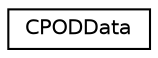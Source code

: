 digraph "Graphical Class Hierarchy"
{
  edge [fontname="Helvetica",fontsize="10",labelfontname="Helvetica",labelfontsize="10"];
  node [fontname="Helvetica",fontsize="10",shape=record];
  rankdir="LR";
  Node1 [label="CPODData",height=0.2,width=0.4,color="black", fillcolor="white", style="filled",URL="$class_c_p_o_d_data.html",tooltip="A class for representing POD data. "];
}
